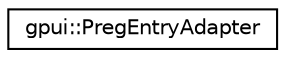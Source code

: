digraph "Graphical Class Hierarchy"
{
 // LATEX_PDF_SIZE
  edge [fontname="Helvetica",fontsize="10",labelfontname="Helvetica",labelfontsize="10"];
  node [fontname="Helvetica",fontsize="10",shape=record];
  rankdir="LR";
  Node0 [label="gpui::PregEntryAdapter",height=0.2,width=0.4,color="black", fillcolor="white", style="filled",URL="$classgpui_1_1_preg_entry_adapter.html",tooltip=" "];
}
